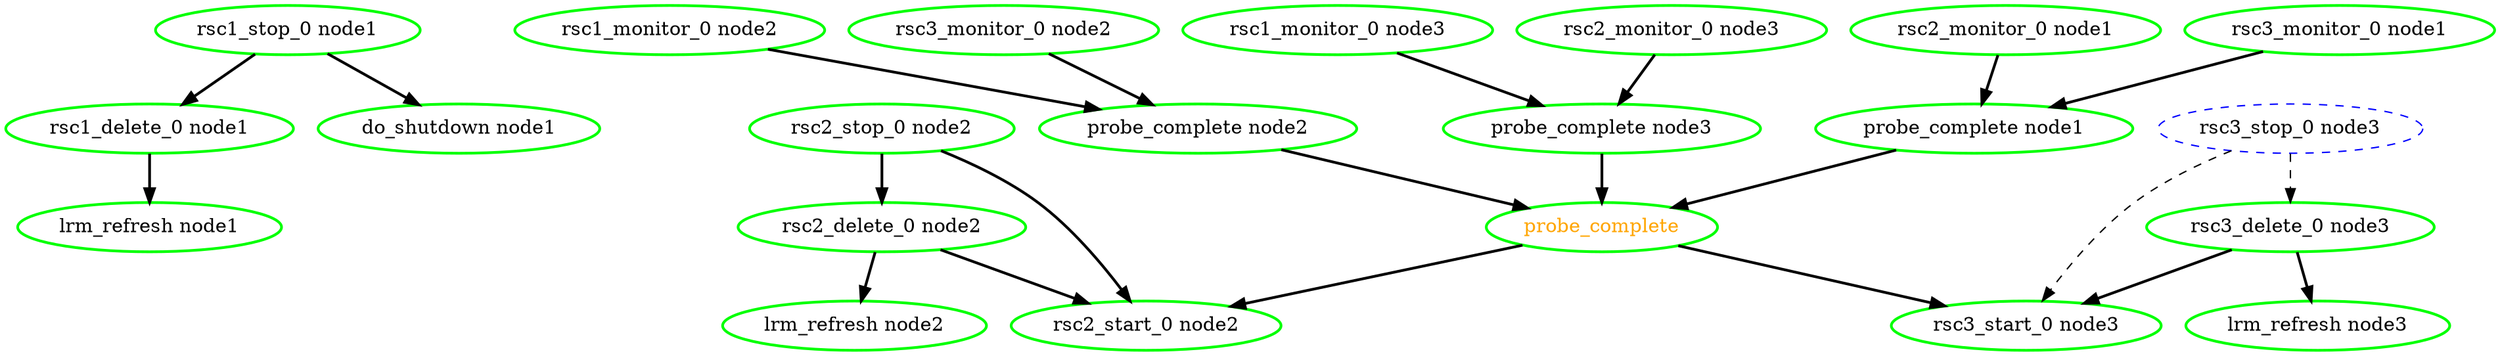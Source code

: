 digraph "g" {
	size = "30,30"
"rsc1_stop_0 node1" [ style=bold color="green" fontcolor="black" ]
"rsc1_delete_0 node1" [ style=bold color="green" fontcolor="black" ]
"lrm_refresh node1" [ style=bold color="green" fontcolor="black" ]
"rsc2_stop_0 node2" [ style=bold color="green" fontcolor="black" ]
"rsc2_delete_0 node2" [ style=bold color="green" fontcolor="black" ]
"lrm_refresh node2" [ style=bold color="green" fontcolor="black" ]
"rsc3_stop_0 node3" [ style="dashed" color="blue" fontcolor="black" ]
"rsc3_delete_0 node3" [ style=bold color="green" fontcolor="black" ]
"lrm_refresh node3" [ style=bold color="green" fontcolor="black" ]
"probe_complete" [ style=bold color="green" fontcolor="orange" ]
"probe_complete node1" [ style=bold color="green" fontcolor="black" ]
"rsc2_monitor_0 node1" [ style=bold color="green" fontcolor="black" ]
"rsc3_monitor_0 node1" [ style=bold color="green" fontcolor="black" ]
"probe_complete node2" [ style=bold color="green" fontcolor="black" ]
"rsc1_monitor_0 node2" [ style=bold color="green" fontcolor="black" ]
"rsc3_monitor_0 node2" [ style=bold color="green" fontcolor="black" ]
"probe_complete node3" [ style=bold color="green" fontcolor="black" ]
"rsc1_monitor_0 node3" [ style=bold color="green" fontcolor="black" ]
"rsc2_monitor_0 node3" [ style=bold color="green" fontcolor="black" ]
"rsc2_start_0 node2" [ style=bold color="green" fontcolor="black" ]
"rsc3_start_0 node3" [ style=bold color="green" fontcolor="black" ]
"do_shutdown node1" [ style=bold color="green" fontcolor="black" ]
"rsc1_stop_0 node1" -> "rsc1_delete_0 node1" [ style = bold]
"rsc1_delete_0 node1" -> "lrm_refresh node1" [ style = bold]
"rsc2_stop_0 node2" -> "rsc2_delete_0 node2" [ style = bold]
"rsc2_delete_0 node2" -> "lrm_refresh node2" [ style = bold]
"rsc3_stop_0 node3" -> "rsc3_delete_0 node3" [ style = dashed]
"rsc3_delete_0 node3" -> "lrm_refresh node3" [ style = bold]
"probe_complete node1" -> "probe_complete" [ style = bold]
"probe_complete node2" -> "probe_complete" [ style = bold]
"probe_complete node3" -> "probe_complete" [ style = bold]
"rsc2_monitor_0 node1" -> "probe_complete node1" [ style = bold]
"rsc3_monitor_0 node1" -> "probe_complete node1" [ style = bold]
"rsc1_monitor_0 node2" -> "probe_complete node2" [ style = bold]
"rsc3_monitor_0 node2" -> "probe_complete node2" [ style = bold]
"rsc1_monitor_0 node3" -> "probe_complete node3" [ style = bold]
"rsc2_monitor_0 node3" -> "probe_complete node3" [ style = bold]
"rsc2_stop_0 node2" -> "rsc2_start_0 node2" [ style = bold]
"rsc2_delete_0 node2" -> "rsc2_start_0 node2" [ style = bold]
"probe_complete" -> "rsc2_start_0 node2" [ style = bold]
"rsc3_stop_0 node3" -> "rsc3_start_0 node3" [ style = dashed]
"rsc3_delete_0 node3" -> "rsc3_start_0 node3" [ style = bold]
"probe_complete" -> "rsc3_start_0 node3" [ style = bold]
"rsc1_stop_0 node1" -> "do_shutdown node1" [ style = bold]
}
